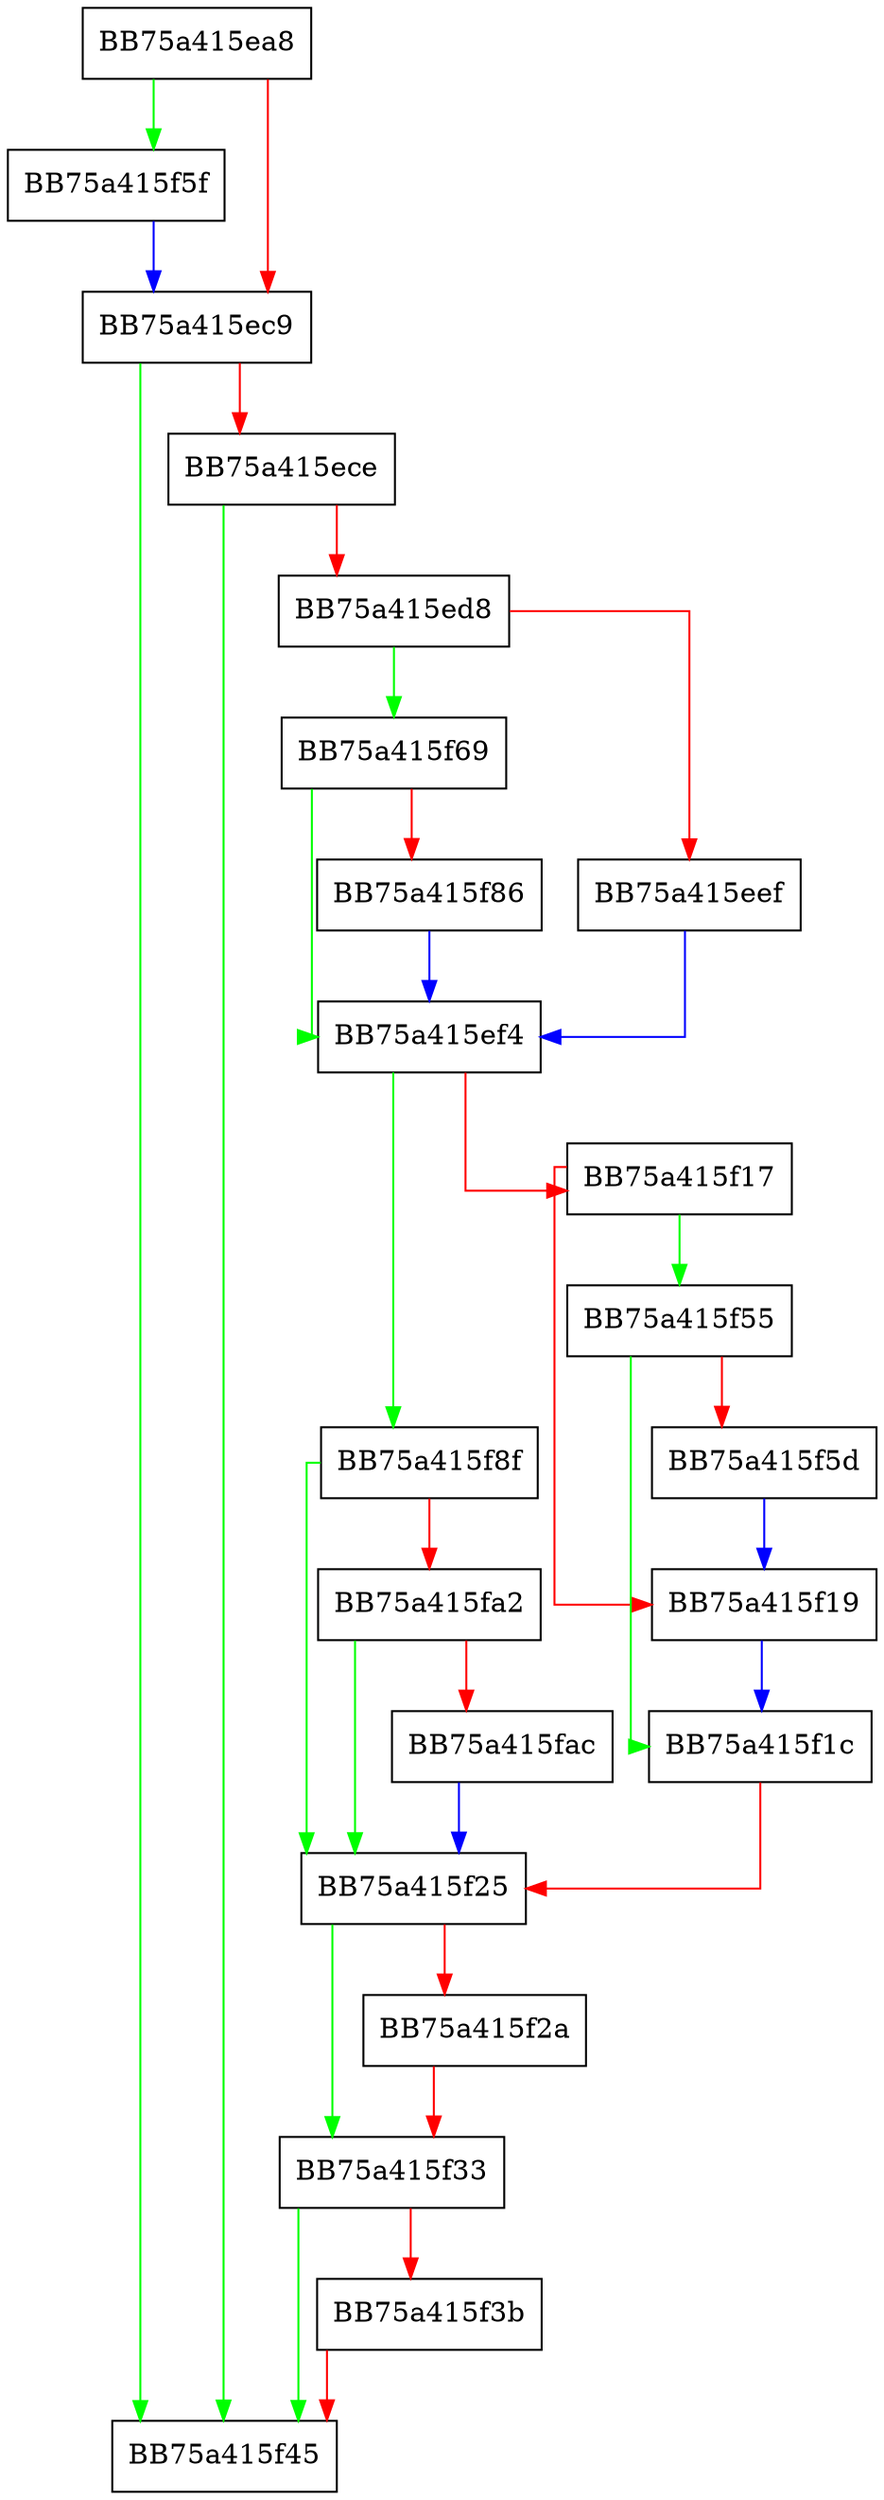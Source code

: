 digraph GetUnexpandedDosPathFromFullpath {
  node [shape="box"];
  graph [splines=ortho];
  BB75a415ea8 -> BB75a415f5f [color="green"];
  BB75a415ea8 -> BB75a415ec9 [color="red"];
  BB75a415ec9 -> BB75a415f45 [color="green"];
  BB75a415ec9 -> BB75a415ece [color="red"];
  BB75a415ece -> BB75a415f45 [color="green"];
  BB75a415ece -> BB75a415ed8 [color="red"];
  BB75a415ed8 -> BB75a415f69 [color="green"];
  BB75a415ed8 -> BB75a415eef [color="red"];
  BB75a415eef -> BB75a415ef4 [color="blue"];
  BB75a415ef4 -> BB75a415f8f [color="green"];
  BB75a415ef4 -> BB75a415f17 [color="red"];
  BB75a415f17 -> BB75a415f55 [color="green"];
  BB75a415f17 -> BB75a415f19 [color="red"];
  BB75a415f19 -> BB75a415f1c [color="blue"];
  BB75a415f1c -> BB75a415f25 [color="red"];
  BB75a415f25 -> BB75a415f33 [color="green"];
  BB75a415f25 -> BB75a415f2a [color="red"];
  BB75a415f2a -> BB75a415f33 [color="red"];
  BB75a415f33 -> BB75a415f45 [color="green"];
  BB75a415f33 -> BB75a415f3b [color="red"];
  BB75a415f3b -> BB75a415f45 [color="red"];
  BB75a415f55 -> BB75a415f1c [color="green"];
  BB75a415f55 -> BB75a415f5d [color="red"];
  BB75a415f5d -> BB75a415f19 [color="blue"];
  BB75a415f5f -> BB75a415ec9 [color="blue"];
  BB75a415f69 -> BB75a415ef4 [color="green"];
  BB75a415f69 -> BB75a415f86 [color="red"];
  BB75a415f86 -> BB75a415ef4 [color="blue"];
  BB75a415f8f -> BB75a415f25 [color="green"];
  BB75a415f8f -> BB75a415fa2 [color="red"];
  BB75a415fa2 -> BB75a415f25 [color="green"];
  BB75a415fa2 -> BB75a415fac [color="red"];
  BB75a415fac -> BB75a415f25 [color="blue"];
}